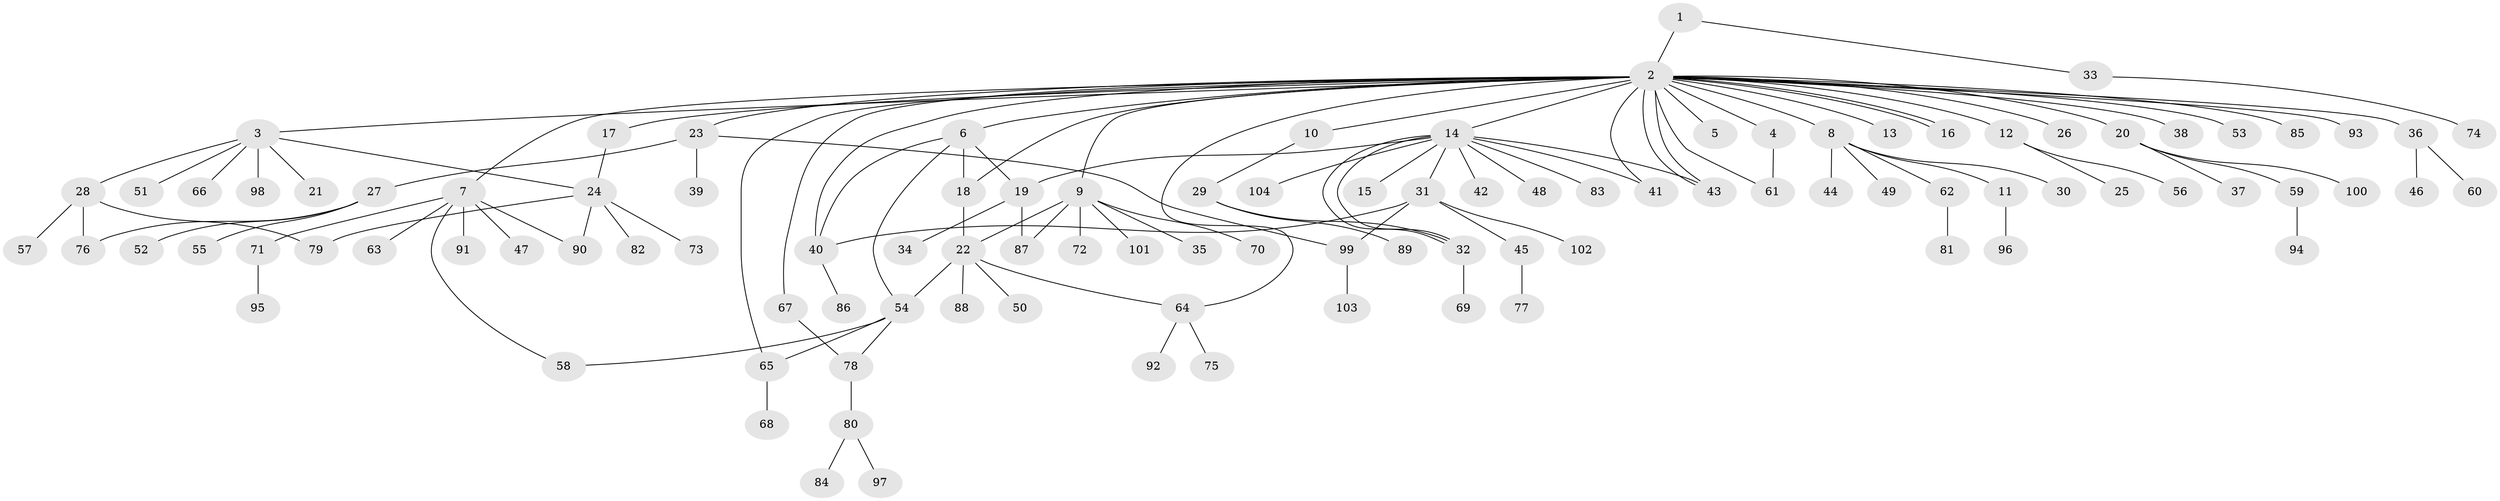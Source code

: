 // Generated by graph-tools (version 1.1) at 2025/49/03/09/25 03:49:46]
// undirected, 104 vertices, 126 edges
graph export_dot {
graph [start="1"]
  node [color=gray90,style=filled];
  1;
  2;
  3;
  4;
  5;
  6;
  7;
  8;
  9;
  10;
  11;
  12;
  13;
  14;
  15;
  16;
  17;
  18;
  19;
  20;
  21;
  22;
  23;
  24;
  25;
  26;
  27;
  28;
  29;
  30;
  31;
  32;
  33;
  34;
  35;
  36;
  37;
  38;
  39;
  40;
  41;
  42;
  43;
  44;
  45;
  46;
  47;
  48;
  49;
  50;
  51;
  52;
  53;
  54;
  55;
  56;
  57;
  58;
  59;
  60;
  61;
  62;
  63;
  64;
  65;
  66;
  67;
  68;
  69;
  70;
  71;
  72;
  73;
  74;
  75;
  76;
  77;
  78;
  79;
  80;
  81;
  82;
  83;
  84;
  85;
  86;
  87;
  88;
  89;
  90;
  91;
  92;
  93;
  94;
  95;
  96;
  97;
  98;
  99;
  100;
  101;
  102;
  103;
  104;
  1 -- 2;
  1 -- 33;
  2 -- 3;
  2 -- 4;
  2 -- 5;
  2 -- 6;
  2 -- 7;
  2 -- 8;
  2 -- 9;
  2 -- 10;
  2 -- 12;
  2 -- 13;
  2 -- 14;
  2 -- 16;
  2 -- 16;
  2 -- 17;
  2 -- 18;
  2 -- 20;
  2 -- 23;
  2 -- 26;
  2 -- 36;
  2 -- 38;
  2 -- 40;
  2 -- 41;
  2 -- 43;
  2 -- 43;
  2 -- 53;
  2 -- 61;
  2 -- 64;
  2 -- 65;
  2 -- 67;
  2 -- 85;
  2 -- 93;
  3 -- 21;
  3 -- 24;
  3 -- 28;
  3 -- 51;
  3 -- 66;
  3 -- 98;
  4 -- 61;
  6 -- 18;
  6 -- 19;
  6 -- 40;
  6 -- 54;
  7 -- 47;
  7 -- 58;
  7 -- 63;
  7 -- 71;
  7 -- 90;
  7 -- 91;
  8 -- 11;
  8 -- 30;
  8 -- 44;
  8 -- 49;
  8 -- 62;
  9 -- 22;
  9 -- 35;
  9 -- 70;
  9 -- 72;
  9 -- 87;
  9 -- 101;
  10 -- 29;
  11 -- 96;
  12 -- 25;
  12 -- 56;
  14 -- 15;
  14 -- 19;
  14 -- 31;
  14 -- 32;
  14 -- 32;
  14 -- 41;
  14 -- 42;
  14 -- 43;
  14 -- 48;
  14 -- 83;
  14 -- 104;
  17 -- 24;
  18 -- 22;
  19 -- 34;
  19 -- 87;
  20 -- 37;
  20 -- 59;
  20 -- 100;
  22 -- 50;
  22 -- 54;
  22 -- 64;
  22 -- 88;
  23 -- 27;
  23 -- 39;
  23 -- 99;
  24 -- 73;
  24 -- 79;
  24 -- 82;
  24 -- 90;
  27 -- 52;
  27 -- 55;
  27 -- 76;
  28 -- 57;
  28 -- 76;
  28 -- 79;
  29 -- 32;
  29 -- 89;
  31 -- 40;
  31 -- 45;
  31 -- 99;
  31 -- 102;
  32 -- 69;
  33 -- 74;
  36 -- 46;
  36 -- 60;
  40 -- 86;
  45 -- 77;
  54 -- 58;
  54 -- 65;
  54 -- 78;
  59 -- 94;
  62 -- 81;
  64 -- 75;
  64 -- 92;
  65 -- 68;
  67 -- 78;
  71 -- 95;
  78 -- 80;
  80 -- 84;
  80 -- 97;
  99 -- 103;
}
